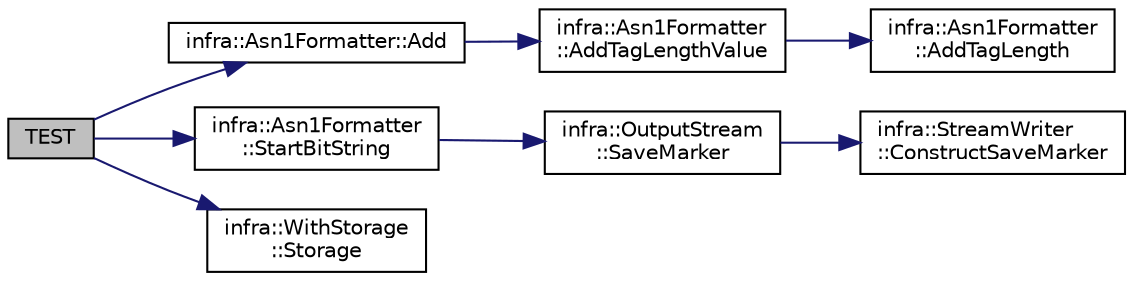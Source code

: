 digraph "TEST"
{
 // INTERACTIVE_SVG=YES
  edge [fontname="Helvetica",fontsize="10",labelfontname="Helvetica",labelfontsize="10"];
  node [fontname="Helvetica",fontsize="10",shape=record];
  rankdir="LR";
  Node158 [label="TEST",height=0.2,width=0.4,color="black", fillcolor="grey75", style="filled", fontcolor="black"];
  Node158 -> Node159 [color="midnightblue",fontsize="10",style="solid",fontname="Helvetica"];
  Node159 [label="infra::Asn1Formatter::Add",height=0.2,width=0.4,color="black", fillcolor="white", style="filled",URL="$db/dc0/classinfra_1_1_asn1_formatter.html#a769de02219119ba669c43f3784b6b9d3"];
  Node159 -> Node160 [color="midnightblue",fontsize="10",style="solid",fontname="Helvetica"];
  Node160 [label="infra::Asn1Formatter\l::AddTagLengthValue",height=0.2,width=0.4,color="black", fillcolor="white", style="filled",URL="$db/dc0/classinfra_1_1_asn1_formatter.html#a421b7c541b9c87d2b04c9d1699cbdd51"];
  Node160 -> Node161 [color="midnightblue",fontsize="10",style="solid",fontname="Helvetica"];
  Node161 [label="infra::Asn1Formatter\l::AddTagLength",height=0.2,width=0.4,color="black", fillcolor="white", style="filled",URL="$db/dc0/classinfra_1_1_asn1_formatter.html#a25264b39e8e0a864d67b1b3f917eee1d"];
  Node158 -> Node162 [color="midnightblue",fontsize="10",style="solid",fontname="Helvetica"];
  Node162 [label="infra::Asn1Formatter\l::StartBitString",height=0.2,width=0.4,color="black", fillcolor="white", style="filled",URL="$db/dc0/classinfra_1_1_asn1_formatter.html#a431d7bf9494f31039208dabf07e81574"];
  Node162 -> Node163 [color="midnightblue",fontsize="10",style="solid",fontname="Helvetica"];
  Node163 [label="infra::OutputStream\l::SaveMarker",height=0.2,width=0.4,color="black", fillcolor="white", style="filled",URL="$d6/d97/classinfra_1_1_output_stream.html#a206389ce4c805263bd5b70c5bfe84a26"];
  Node163 -> Node164 [color="midnightblue",fontsize="10",style="solid",fontname="Helvetica"];
  Node164 [label="infra::StreamWriter\l::ConstructSaveMarker",height=0.2,width=0.4,color="black", fillcolor="white", style="filled",URL="$de/dba/classinfra_1_1_stream_writer.html#af17d6e8ca06960c86a745c9f60f08949"];
  Node158 -> Node165 [color="midnightblue",fontsize="10",style="solid",fontname="Helvetica"];
  Node165 [label="infra::WithStorage\l::Storage",height=0.2,width=0.4,color="black", fillcolor="white", style="filled",URL="$d2/d40/classinfra_1_1_with_storage.html#a959e08f366249bcd535a47436dc2a0c7"];
}
